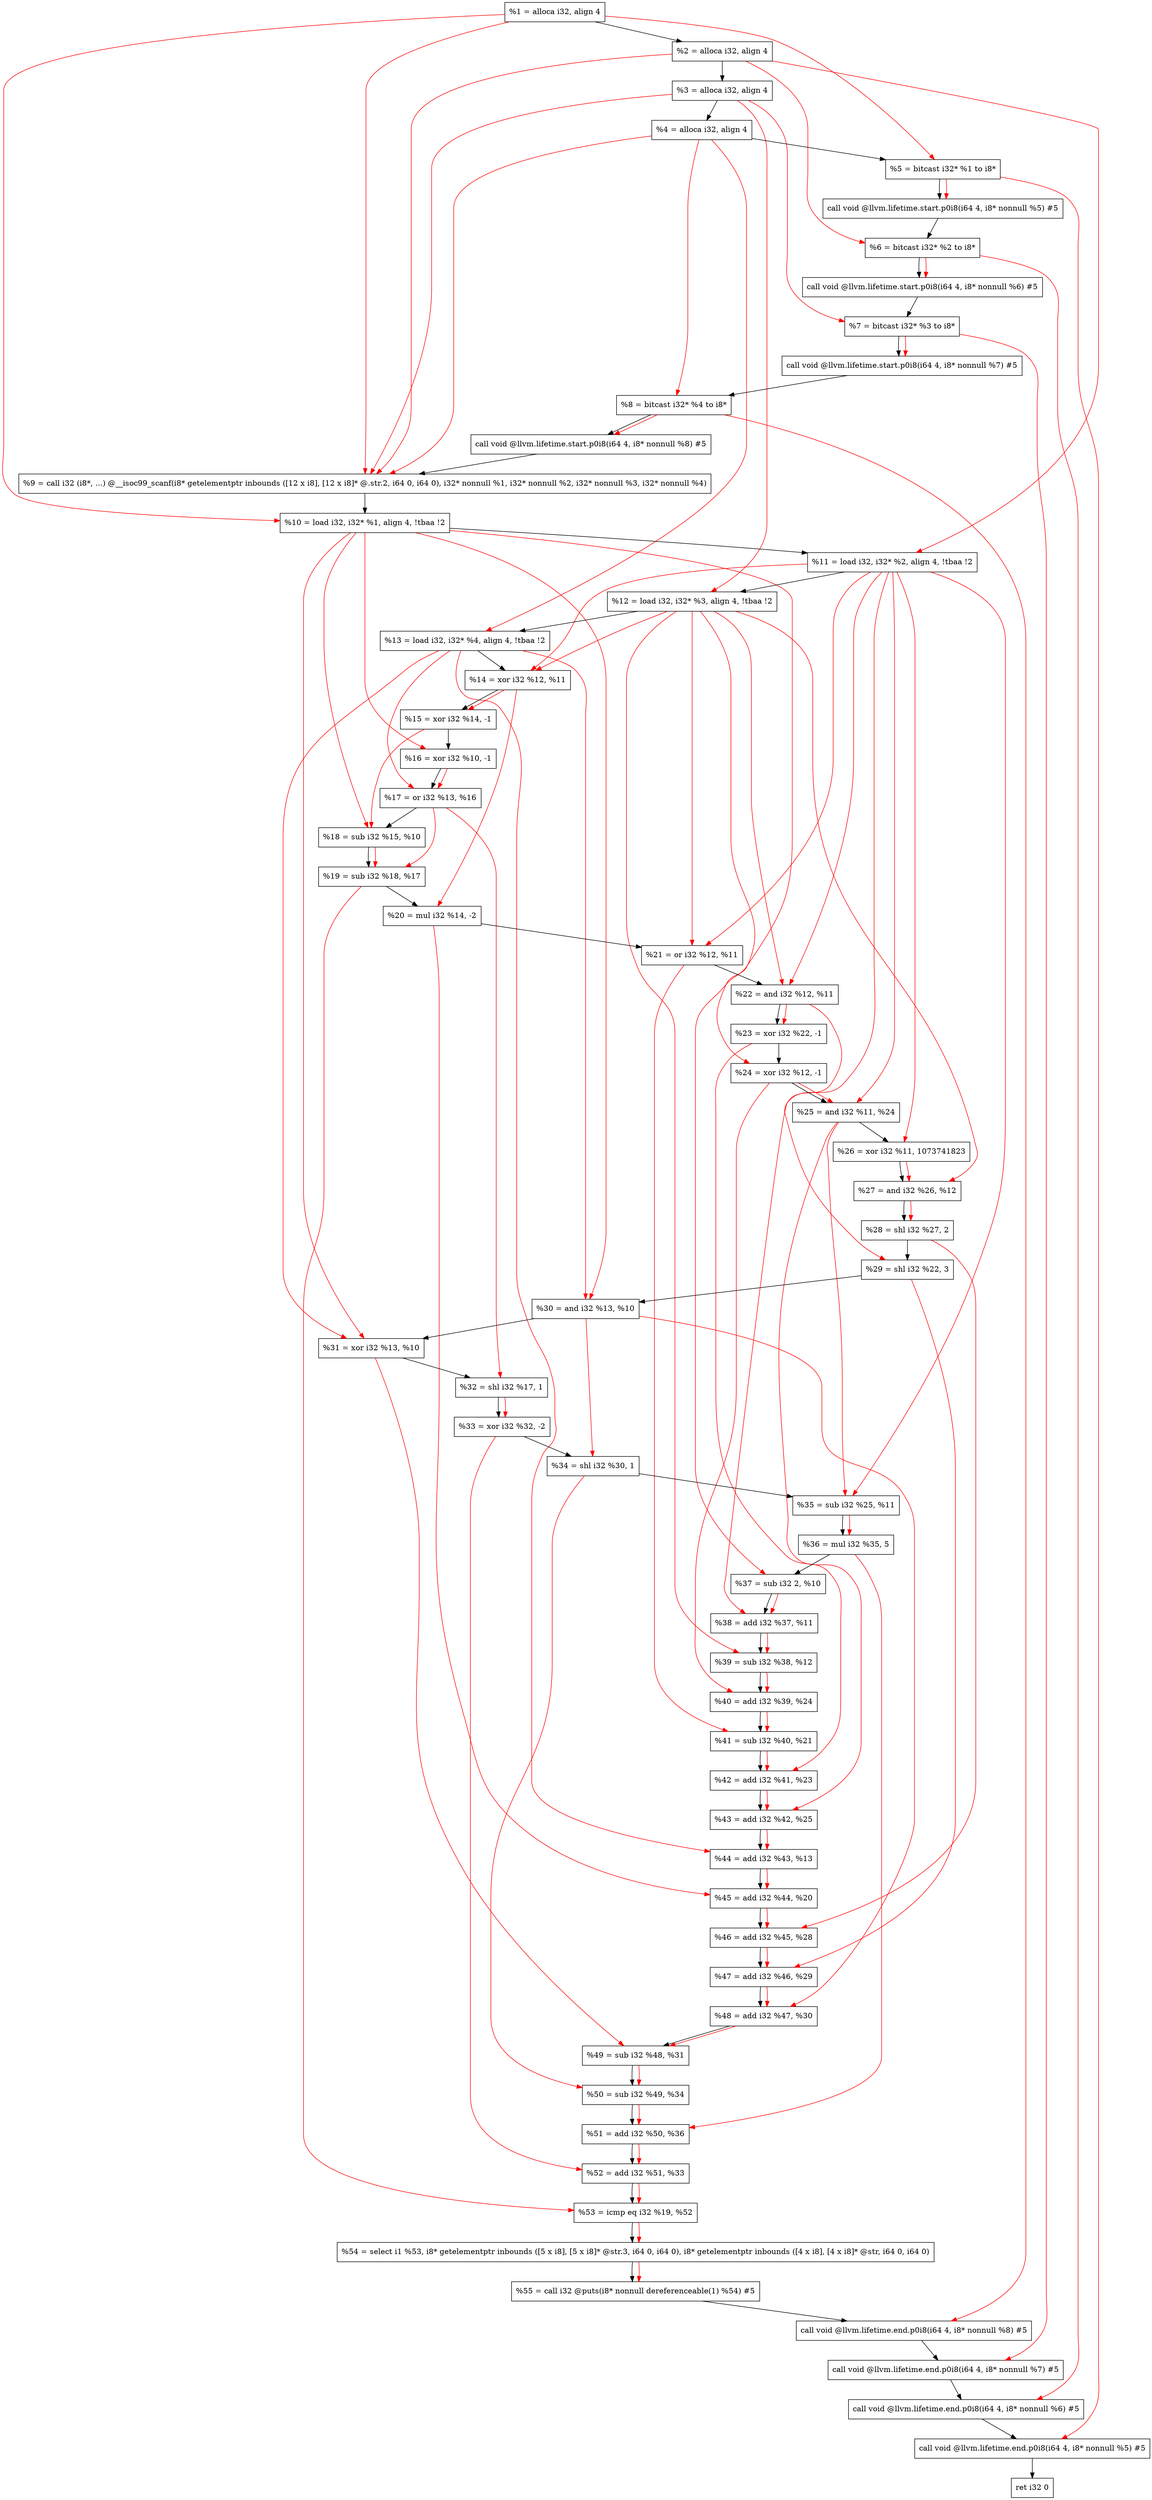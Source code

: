 digraph "DFG for'main' function" {
	Node0x1562c28[shape=record, label="  %1 = alloca i32, align 4"];
	Node0x1562ca8[shape=record, label="  %2 = alloca i32, align 4"];
	Node0x1562d38[shape=record, label="  %3 = alloca i32, align 4"];
	Node0x1562d98[shape=record, label="  %4 = alloca i32, align 4"];
	Node0x1562e48[shape=record, label="  %5 = bitcast i32* %1 to i8*"];
	Node0x1563278[shape=record, label="  call void @llvm.lifetime.start.p0i8(i64 4, i8* nonnull %5) #5"];
	Node0x1563358[shape=record, label="  %6 = bitcast i32* %2 to i8*"];
	Node0x1563458[shape=record, label="  call void @llvm.lifetime.start.p0i8(i64 4, i8* nonnull %6) #5"];
	Node0x1563518[shape=record, label="  %7 = bitcast i32* %3 to i8*"];
	Node0x15635c8[shape=record, label="  call void @llvm.lifetime.start.p0i8(i64 4, i8* nonnull %7) #5"];
	Node0x1563688[shape=record, label="  %8 = bitcast i32* %4 to i8*"];
	Node0x1563738[shape=record, label="  call void @llvm.lifetime.start.p0i8(i64 4, i8* nonnull %8) #5"];
	Node0x155db50[shape=record, label="  %9 = call i32 (i8*, ...) @__isoc99_scanf(i8* getelementptr inbounds ([12 x i8], [12 x i8]* @.str.2, i64 0, i64 0), i32* nonnull %1, i32* nonnull %2, i32* nonnull %3, i32* nonnull %4)"];
	Node0x1563938[shape=record, label="  %10 = load i32, i32* %1, align 4, !tbaa !2"];
	Node0x15648a8[shape=record, label="  %11 = load i32, i32* %2, align 4, !tbaa !2"];
	Node0x1564f18[shape=record, label="  %12 = load i32, i32* %3, align 4, !tbaa !2"];
	Node0x1564f78[shape=record, label="  %13 = load i32, i32* %4, align 4, !tbaa !2"];
	Node0x1564ff0[shape=record, label="  %14 = xor i32 %12, %11"];
	Node0x1565060[shape=record, label="  %15 = xor i32 %14, -1"];
	Node0x15650d0[shape=record, label="  %16 = xor i32 %10, -1"];
	Node0x1565140[shape=record, label="  %17 = or i32 %13, %16"];
	Node0x15651b0[shape=record, label="  %18 = sub i32 %15, %10"];
	Node0x1565220[shape=record, label="  %19 = sub i32 %18, %17"];
	Node0x1565290[shape=record, label="  %20 = mul i32 %14, -2"];
	Node0x1565300[shape=record, label="  %21 = or i32 %12, %11"];
	Node0x1565370[shape=record, label="  %22 = and i32 %12, %11"];
	Node0x15653e0[shape=record, label="  %23 = xor i32 %22, -1"];
	Node0x1565450[shape=record, label="  %24 = xor i32 %12, -1"];
	Node0x15654c0[shape=record, label="  %25 = and i32 %11, %24"];
	Node0x1565530[shape=record, label="  %26 = xor i32 %11, 1073741823"];
	Node0x15655a0[shape=record, label="  %27 = and i32 %26, %12"];
	Node0x1565610[shape=record, label="  %28 = shl i32 %27, 2"];
	Node0x1565680[shape=record, label="  %29 = shl i32 %22, 3"];
	Node0x15656f0[shape=record, label="  %30 = and i32 %13, %10"];
	Node0x1565760[shape=record, label="  %31 = xor i32 %13, %10"];
	Node0x15657d0[shape=record, label="  %32 = shl i32 %17, 1"];
	Node0x1565840[shape=record, label="  %33 = xor i32 %32, -2"];
	Node0x15658b0[shape=record, label="  %34 = shl i32 %30, 1"];
	Node0x1565920[shape=record, label="  %35 = sub i32 %25, %11"];
	Node0x1565990[shape=record, label="  %36 = mul i32 %35, 5"];
	Node0x1565a00[shape=record, label="  %37 = sub i32 2, %10"];
	Node0x1565a70[shape=record, label="  %38 = add i32 %37, %11"];
	Node0x1565ae0[shape=record, label="  %39 = sub i32 %38, %12"];
	Node0x1565b50[shape=record, label="  %40 = add i32 %39, %24"];
	Node0x1565bc0[shape=record, label="  %41 = sub i32 %40, %21"];
	Node0x1565c30[shape=record, label="  %42 = add i32 %41, %23"];
	Node0x1565ca0[shape=record, label="  %43 = add i32 %42, %25"];
	Node0x1565d10[shape=record, label="  %44 = add i32 %43, %13"];
	Node0x1565d80[shape=record, label="  %45 = add i32 %44, %20"];
	Node0x1565df0[shape=record, label="  %46 = add i32 %45, %28"];
	Node0x1565e60[shape=record, label="  %47 = add i32 %46, %29"];
	Node0x1565ed0[shape=record, label="  %48 = add i32 %47, %30"];
	Node0x1565f40[shape=record, label="  %49 = sub i32 %48, %31"];
	Node0x1565fb0[shape=record, label="  %50 = sub i32 %49, %34"];
	Node0x1566020[shape=record, label="  %51 = add i32 %50, %36"];
	Node0x1566090[shape=record, label="  %52 = add i32 %51, %33"];
	Node0x1566100[shape=record, label="  %53 = icmp eq i32 %19, %52"];
	Node0x15028b8[shape=record, label="  %54 = select i1 %53, i8* getelementptr inbounds ([5 x i8], [5 x i8]* @str.3, i64 0, i64 0), i8* getelementptr inbounds ([4 x i8], [4 x i8]* @str, i64 0, i64 0)"];
	Node0x1566190[shape=record, label="  %55 = call i32 @puts(i8* nonnull dereferenceable(1) %54) #5"];
	Node0x1566438[shape=record, label="  call void @llvm.lifetime.end.p0i8(i64 4, i8* nonnull %8) #5"];
	Node0x1566598[shape=record, label="  call void @llvm.lifetime.end.p0i8(i64 4, i8* nonnull %7) #5"];
	Node0x15666a8[shape=record, label="  call void @llvm.lifetime.end.p0i8(i64 4, i8* nonnull %6) #5"];
	Node0x15667b8[shape=record, label="  call void @llvm.lifetime.end.p0i8(i64 4, i8* nonnull %5) #5"];
	Node0x1566878[shape=record, label="  ret i32 0"];
	Node0x1562c28 -> Node0x1562ca8;
	Node0x1562ca8 -> Node0x1562d38;
	Node0x1562d38 -> Node0x1562d98;
	Node0x1562d98 -> Node0x1562e48;
	Node0x1562e48 -> Node0x1563278;
	Node0x1563278 -> Node0x1563358;
	Node0x1563358 -> Node0x1563458;
	Node0x1563458 -> Node0x1563518;
	Node0x1563518 -> Node0x15635c8;
	Node0x15635c8 -> Node0x1563688;
	Node0x1563688 -> Node0x1563738;
	Node0x1563738 -> Node0x155db50;
	Node0x155db50 -> Node0x1563938;
	Node0x1563938 -> Node0x15648a8;
	Node0x15648a8 -> Node0x1564f18;
	Node0x1564f18 -> Node0x1564f78;
	Node0x1564f78 -> Node0x1564ff0;
	Node0x1564ff0 -> Node0x1565060;
	Node0x1565060 -> Node0x15650d0;
	Node0x15650d0 -> Node0x1565140;
	Node0x1565140 -> Node0x15651b0;
	Node0x15651b0 -> Node0x1565220;
	Node0x1565220 -> Node0x1565290;
	Node0x1565290 -> Node0x1565300;
	Node0x1565300 -> Node0x1565370;
	Node0x1565370 -> Node0x15653e0;
	Node0x15653e0 -> Node0x1565450;
	Node0x1565450 -> Node0x15654c0;
	Node0x15654c0 -> Node0x1565530;
	Node0x1565530 -> Node0x15655a0;
	Node0x15655a0 -> Node0x1565610;
	Node0x1565610 -> Node0x1565680;
	Node0x1565680 -> Node0x15656f0;
	Node0x15656f0 -> Node0x1565760;
	Node0x1565760 -> Node0x15657d0;
	Node0x15657d0 -> Node0x1565840;
	Node0x1565840 -> Node0x15658b0;
	Node0x15658b0 -> Node0x1565920;
	Node0x1565920 -> Node0x1565990;
	Node0x1565990 -> Node0x1565a00;
	Node0x1565a00 -> Node0x1565a70;
	Node0x1565a70 -> Node0x1565ae0;
	Node0x1565ae0 -> Node0x1565b50;
	Node0x1565b50 -> Node0x1565bc0;
	Node0x1565bc0 -> Node0x1565c30;
	Node0x1565c30 -> Node0x1565ca0;
	Node0x1565ca0 -> Node0x1565d10;
	Node0x1565d10 -> Node0x1565d80;
	Node0x1565d80 -> Node0x1565df0;
	Node0x1565df0 -> Node0x1565e60;
	Node0x1565e60 -> Node0x1565ed0;
	Node0x1565ed0 -> Node0x1565f40;
	Node0x1565f40 -> Node0x1565fb0;
	Node0x1565fb0 -> Node0x1566020;
	Node0x1566020 -> Node0x1566090;
	Node0x1566090 -> Node0x1566100;
	Node0x1566100 -> Node0x15028b8;
	Node0x15028b8 -> Node0x1566190;
	Node0x1566190 -> Node0x1566438;
	Node0x1566438 -> Node0x1566598;
	Node0x1566598 -> Node0x15666a8;
	Node0x15666a8 -> Node0x15667b8;
	Node0x15667b8 -> Node0x1566878;
edge [color=red]
	Node0x1562c28 -> Node0x1562e48;
	Node0x1562e48 -> Node0x1563278;
	Node0x1562ca8 -> Node0x1563358;
	Node0x1563358 -> Node0x1563458;
	Node0x1562d38 -> Node0x1563518;
	Node0x1563518 -> Node0x15635c8;
	Node0x1562d98 -> Node0x1563688;
	Node0x1563688 -> Node0x1563738;
	Node0x1562c28 -> Node0x155db50;
	Node0x1562ca8 -> Node0x155db50;
	Node0x1562d38 -> Node0x155db50;
	Node0x1562d98 -> Node0x155db50;
	Node0x1562c28 -> Node0x1563938;
	Node0x1562ca8 -> Node0x15648a8;
	Node0x1562d38 -> Node0x1564f18;
	Node0x1562d98 -> Node0x1564f78;
	Node0x1564f18 -> Node0x1564ff0;
	Node0x15648a8 -> Node0x1564ff0;
	Node0x1564ff0 -> Node0x1565060;
	Node0x1563938 -> Node0x15650d0;
	Node0x1564f78 -> Node0x1565140;
	Node0x15650d0 -> Node0x1565140;
	Node0x1565060 -> Node0x15651b0;
	Node0x1563938 -> Node0x15651b0;
	Node0x15651b0 -> Node0x1565220;
	Node0x1565140 -> Node0x1565220;
	Node0x1564ff0 -> Node0x1565290;
	Node0x1564f18 -> Node0x1565300;
	Node0x15648a8 -> Node0x1565300;
	Node0x1564f18 -> Node0x1565370;
	Node0x15648a8 -> Node0x1565370;
	Node0x1565370 -> Node0x15653e0;
	Node0x1564f18 -> Node0x1565450;
	Node0x15648a8 -> Node0x15654c0;
	Node0x1565450 -> Node0x15654c0;
	Node0x15648a8 -> Node0x1565530;
	Node0x1565530 -> Node0x15655a0;
	Node0x1564f18 -> Node0x15655a0;
	Node0x15655a0 -> Node0x1565610;
	Node0x1565370 -> Node0x1565680;
	Node0x1564f78 -> Node0x15656f0;
	Node0x1563938 -> Node0x15656f0;
	Node0x1564f78 -> Node0x1565760;
	Node0x1563938 -> Node0x1565760;
	Node0x1565140 -> Node0x15657d0;
	Node0x15657d0 -> Node0x1565840;
	Node0x15656f0 -> Node0x15658b0;
	Node0x15654c0 -> Node0x1565920;
	Node0x15648a8 -> Node0x1565920;
	Node0x1565920 -> Node0x1565990;
	Node0x1563938 -> Node0x1565a00;
	Node0x1565a00 -> Node0x1565a70;
	Node0x15648a8 -> Node0x1565a70;
	Node0x1565a70 -> Node0x1565ae0;
	Node0x1564f18 -> Node0x1565ae0;
	Node0x1565ae0 -> Node0x1565b50;
	Node0x1565450 -> Node0x1565b50;
	Node0x1565b50 -> Node0x1565bc0;
	Node0x1565300 -> Node0x1565bc0;
	Node0x1565bc0 -> Node0x1565c30;
	Node0x15653e0 -> Node0x1565c30;
	Node0x1565c30 -> Node0x1565ca0;
	Node0x15654c0 -> Node0x1565ca0;
	Node0x1565ca0 -> Node0x1565d10;
	Node0x1564f78 -> Node0x1565d10;
	Node0x1565d10 -> Node0x1565d80;
	Node0x1565290 -> Node0x1565d80;
	Node0x1565d80 -> Node0x1565df0;
	Node0x1565610 -> Node0x1565df0;
	Node0x1565df0 -> Node0x1565e60;
	Node0x1565680 -> Node0x1565e60;
	Node0x1565e60 -> Node0x1565ed0;
	Node0x15656f0 -> Node0x1565ed0;
	Node0x1565ed0 -> Node0x1565f40;
	Node0x1565760 -> Node0x1565f40;
	Node0x1565f40 -> Node0x1565fb0;
	Node0x15658b0 -> Node0x1565fb0;
	Node0x1565fb0 -> Node0x1566020;
	Node0x1565990 -> Node0x1566020;
	Node0x1566020 -> Node0x1566090;
	Node0x1565840 -> Node0x1566090;
	Node0x1565220 -> Node0x1566100;
	Node0x1566090 -> Node0x1566100;
	Node0x1566100 -> Node0x15028b8;
	Node0x15028b8 -> Node0x1566190;
	Node0x1563688 -> Node0x1566438;
	Node0x1563518 -> Node0x1566598;
	Node0x1563358 -> Node0x15666a8;
	Node0x1562e48 -> Node0x15667b8;
}
